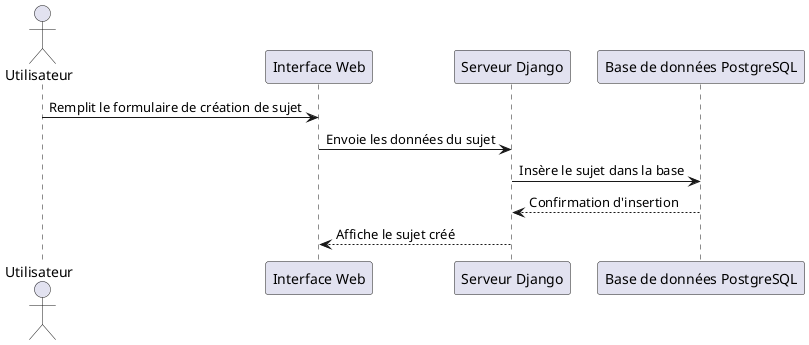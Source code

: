 @startuml
actor Utilisateur
participant "Interface Web" as UI
participant "Serveur Django" as Backend
participant "Base de données PostgreSQL" as DB

Utilisateur -> UI : Remplit le formulaire de création de sujet
UI -> Backend : Envoie les données du sujet
Backend -> DB : Insère le sujet dans la base
DB --> Backend : Confirmation d'insertion
Backend --> UI : Affiche le sujet créé
@enduml
